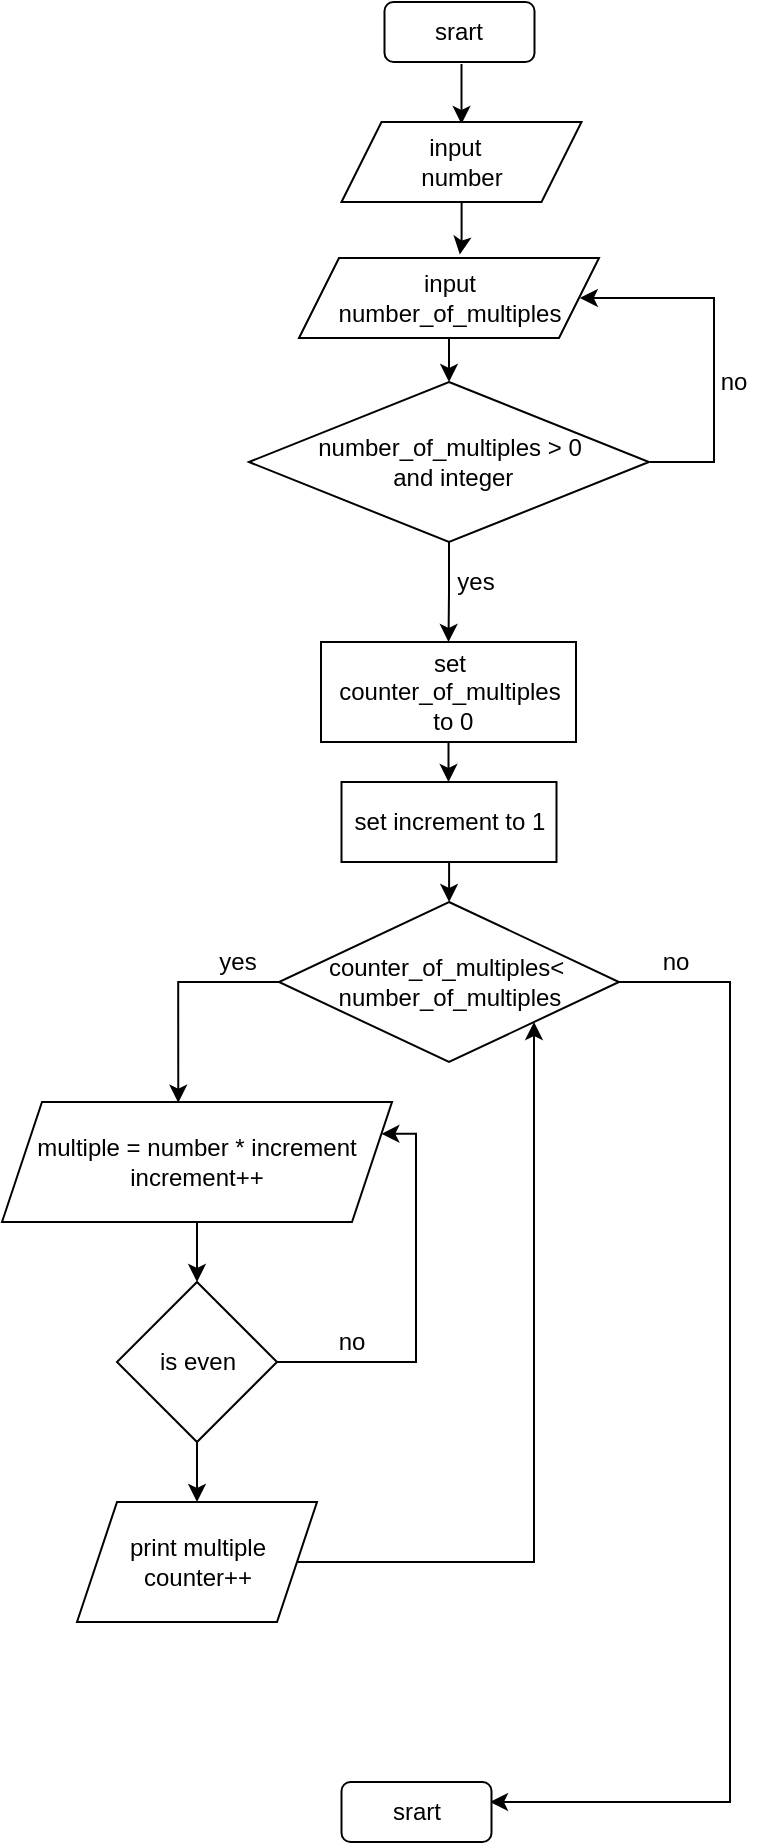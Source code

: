 <mxfile version="13.10.0" type="github">
  <diagram id="tGF7H5uUlwIdLpmkDhyI" name="Page-1">
    <mxGraphModel dx="1426" dy="826" grid="1" gridSize="10" guides="1" tooltips="1" connect="1" arrows="1" fold="1" page="1" pageScale="1" pageWidth="850" pageHeight="1100" math="0" shadow="0">
      <root>
        <mxCell id="0" />
        <mxCell id="1" parent="0" />
        <mxCell id="VQ7xvZIGsXk5vnAWynab-6" style="edgeStyle=orthogonalEdgeStyle;rounded=0;orthogonalLoop=1;jettySize=auto;html=1;" parent="1" edge="1">
          <mxGeometry relative="1" as="geometry">
            <mxPoint x="462.75" y="151" as="targetPoint" />
            <mxPoint x="462.75" y="121" as="sourcePoint" />
          </mxGeometry>
        </mxCell>
        <mxCell id="VQ7xvZIGsXk5vnAWynab-1" value="srart" style="rounded=1;whiteSpace=wrap;html=1;" parent="1" vertex="1">
          <mxGeometry x="424.25" y="90" width="75" height="30" as="geometry" />
        </mxCell>
        <mxCell id="Exc8WeCtPPxjWU2LooyD-18" style="edgeStyle=orthogonalEdgeStyle;rounded=0;orthogonalLoop=1;jettySize=auto;html=1;entryX=0.536;entryY=-0.045;entryDx=0;entryDy=0;entryPerimeter=0;" edge="1" parent="1" source="VQ7xvZIGsXk5vnAWynab-2" target="VQ7xvZIGsXk5vnAWynab-3">
          <mxGeometry relative="1" as="geometry" />
        </mxCell>
        <mxCell id="VQ7xvZIGsXk5vnAWynab-2" value="input &amp;nbsp;&lt;br&gt;number" style="shape=parallelogram;perimeter=parallelogramPerimeter;whiteSpace=wrap;html=1;fixedSize=1;" parent="1" vertex="1">
          <mxGeometry x="402.75" y="150" width="120" height="40" as="geometry" />
        </mxCell>
        <mxCell id="Exc8WeCtPPxjWU2LooyD-7" value="" style="edgeStyle=orthogonalEdgeStyle;rounded=0;orthogonalLoop=1;jettySize=auto;html=1;" edge="1" parent="1" source="VQ7xvZIGsXk5vnAWynab-3" target="Exc8WeCtPPxjWU2LooyD-6">
          <mxGeometry relative="1" as="geometry" />
        </mxCell>
        <mxCell id="VQ7xvZIGsXk5vnAWynab-3" value="&amp;nbsp;input&amp;nbsp;&lt;br&gt;number_of_multiples" style="shape=parallelogram;perimeter=parallelogramPerimeter;whiteSpace=wrap;html=1;fixedSize=1;" parent="1" vertex="1">
          <mxGeometry x="381.5" y="218" width="150" height="40" as="geometry" />
        </mxCell>
        <mxCell id="VQ7xvZIGsXk5vnAWynab-10" style="edgeStyle=orthogonalEdgeStyle;rounded=0;orthogonalLoop=1;jettySize=auto;html=1;entryX=0.5;entryY=0;entryDx=0;entryDy=0;" parent="1" source="VQ7xvZIGsXk5vnAWynab-4" target="VQ7xvZIGsXk5vnAWynab-9" edge="1">
          <mxGeometry relative="1" as="geometry" />
        </mxCell>
        <mxCell id="VQ7xvZIGsXk5vnAWynab-4" value="set counter_of_multiples&lt;br&gt;&amp;nbsp;to 0" style="rounded=0;whiteSpace=wrap;html=1;" parent="1" vertex="1">
          <mxGeometry x="392.5" y="410" width="127.5" height="50" as="geometry" />
        </mxCell>
        <mxCell id="VQ7xvZIGsXk5vnAWynab-5" style="edgeStyle=orthogonalEdgeStyle;rounded=0;orthogonalLoop=1;jettySize=auto;html=1;exitX=0.5;exitY=1;exitDx=0;exitDy=0;" parent="1" edge="1">
          <mxGeometry relative="1" as="geometry">
            <mxPoint x="462.75" y="191" as="sourcePoint" />
            <mxPoint x="462.75" y="191" as="targetPoint" />
          </mxGeometry>
        </mxCell>
        <mxCell id="VQ7xvZIGsXk5vnAWynab-12" style="edgeStyle=orthogonalEdgeStyle;rounded=0;orthogonalLoop=1;jettySize=auto;html=1;" parent="1" source="VQ7xvZIGsXk5vnAWynab-9" target="VQ7xvZIGsXk5vnAWynab-11" edge="1">
          <mxGeometry relative="1" as="geometry" />
        </mxCell>
        <mxCell id="VQ7xvZIGsXk5vnAWynab-9" value="set increment to 1" style="rounded=0;whiteSpace=wrap;html=1;" parent="1" vertex="1">
          <mxGeometry x="402.75" y="480" width="107.5" height="40" as="geometry" />
        </mxCell>
        <mxCell id="Exc8WeCtPPxjWU2LooyD-26" style="edgeStyle=orthogonalEdgeStyle;rounded=0;orthogonalLoop=1;jettySize=auto;html=1;entryX=0.452;entryY=0.006;entryDx=0;entryDy=0;entryPerimeter=0;" edge="1" parent="1" source="VQ7xvZIGsXk5vnAWynab-11" target="VQ7xvZIGsXk5vnAWynab-20">
          <mxGeometry relative="1" as="geometry">
            <Array as="points">
              <mxPoint x="321" y="580" />
            </Array>
          </mxGeometry>
        </mxCell>
        <mxCell id="Exc8WeCtPPxjWU2LooyD-31" style="edgeStyle=orthogonalEdgeStyle;rounded=0;orthogonalLoop=1;jettySize=auto;html=1;" edge="1" parent="1">
          <mxGeometry relative="1" as="geometry">
            <mxPoint x="477" y="990" as="targetPoint" />
            <mxPoint x="538.486" y="580.007" as="sourcePoint" />
            <Array as="points">
              <mxPoint x="597" y="580" />
              <mxPoint x="597" y="990" />
              <mxPoint x="477" y="990" />
            </Array>
          </mxGeometry>
        </mxCell>
        <mxCell id="VQ7xvZIGsXk5vnAWynab-11" value="counter_of_multiples&amp;lt;&amp;nbsp;&lt;br&gt;number_of_multiples" style="rhombus;whiteSpace=wrap;html=1;" parent="1" vertex="1">
          <mxGeometry x="371.5" y="540" width="170" height="80" as="geometry" />
        </mxCell>
        <mxCell id="VQ7xvZIGsXk5vnAWynab-18" value="no" style="text;html=1;strokeColor=none;fillColor=none;align=center;verticalAlign=middle;whiteSpace=wrap;rounded=0;" parent="1" vertex="1">
          <mxGeometry x="550" y="560" width="40" height="20" as="geometry" />
        </mxCell>
        <mxCell id="Exc8WeCtPPxjWU2LooyD-25" style="edgeStyle=orthogonalEdgeStyle;rounded=0;orthogonalLoop=1;jettySize=auto;html=1;entryX=0.5;entryY=0;entryDx=0;entryDy=0;" edge="1" parent="1" source="VQ7xvZIGsXk5vnAWynab-20" target="VQ7xvZIGsXk5vnAWynab-21">
          <mxGeometry relative="1" as="geometry" />
        </mxCell>
        <mxCell id="VQ7xvZIGsXk5vnAWynab-20" value="multiple = number * increment&lt;br&gt;increment++" style="shape=parallelogram;perimeter=parallelogramPerimeter;whiteSpace=wrap;html=1;fixedSize=1;" parent="1" vertex="1">
          <mxGeometry x="233" y="640" width="195" height="60" as="geometry" />
        </mxCell>
        <mxCell id="Exc8WeCtPPxjWU2LooyD-20" style="edgeStyle=orthogonalEdgeStyle;rounded=0;orthogonalLoop=1;jettySize=auto;html=1;entryX=1;entryY=0.25;entryDx=0;entryDy=0;" edge="1" parent="1" source="VQ7xvZIGsXk5vnAWynab-21">
          <mxGeometry relative="1" as="geometry">
            <mxPoint x="422.688" y="655.938" as="targetPoint" />
            <Array as="points">
              <mxPoint x="440" y="770" />
              <mxPoint x="440" y="656" />
            </Array>
          </mxGeometry>
        </mxCell>
        <mxCell id="Exc8WeCtPPxjWU2LooyD-27" style="edgeStyle=orthogonalEdgeStyle;rounded=0;orthogonalLoop=1;jettySize=auto;html=1;entryX=0.5;entryY=0;entryDx=0;entryDy=0;" edge="1" parent="1" source="VQ7xvZIGsXk5vnAWynab-21" target="VQ7xvZIGsXk5vnAWynab-24">
          <mxGeometry relative="1" as="geometry" />
        </mxCell>
        <mxCell id="VQ7xvZIGsXk5vnAWynab-21" value="is even" style="rhombus;whiteSpace=wrap;html=1;" parent="1" vertex="1">
          <mxGeometry x="290.5" y="730" width="80" height="80" as="geometry" />
        </mxCell>
        <mxCell id="Exc8WeCtPPxjWU2LooyD-28" style="edgeStyle=orthogonalEdgeStyle;rounded=0;orthogonalLoop=1;jettySize=auto;html=1;entryX=1;entryY=1;entryDx=0;entryDy=0;" edge="1" parent="1" source="VQ7xvZIGsXk5vnAWynab-24" target="VQ7xvZIGsXk5vnAWynab-11">
          <mxGeometry relative="1" as="geometry">
            <mxPoint x="520" y="660" as="targetPoint" />
            <Array as="points">
              <mxPoint x="499" y="870" />
            </Array>
          </mxGeometry>
        </mxCell>
        <mxCell id="VQ7xvZIGsXk5vnAWynab-24" value="print multiple&lt;br&gt;counter++" style="shape=parallelogram;perimeter=parallelogramPerimeter;whiteSpace=wrap;html=1;fixedSize=1;" parent="1" vertex="1">
          <mxGeometry x="270.5" y="840" width="120" height="60" as="geometry" />
        </mxCell>
        <mxCell id="Exc8WeCtPPxjWU2LooyD-2" style="edgeStyle=orthogonalEdgeStyle;rounded=0;orthogonalLoop=1;jettySize=auto;html=1;exitX=0.5;exitY=1;exitDx=0;exitDy=0;" edge="1" parent="1">
          <mxGeometry relative="1" as="geometry">
            <mxPoint x="461.5" y="226" as="sourcePoint" />
            <mxPoint x="461.5" y="226" as="targetPoint" />
          </mxGeometry>
        </mxCell>
        <mxCell id="Exc8WeCtPPxjWU2LooyD-8" style="edgeStyle=orthogonalEdgeStyle;rounded=0;orthogonalLoop=1;jettySize=auto;html=1;entryX=0.5;entryY=0;entryDx=0;entryDy=0;" edge="1" parent="1" source="Exc8WeCtPPxjWU2LooyD-6" target="VQ7xvZIGsXk5vnAWynab-4">
          <mxGeometry relative="1" as="geometry" />
        </mxCell>
        <mxCell id="Exc8WeCtPPxjWU2LooyD-10" style="edgeStyle=orthogonalEdgeStyle;rounded=0;orthogonalLoop=1;jettySize=auto;html=1;entryX=0.936;entryY=0.5;entryDx=0;entryDy=0;entryPerimeter=0;" edge="1" parent="1" target="VQ7xvZIGsXk5vnAWynab-3">
          <mxGeometry relative="1" as="geometry">
            <mxPoint x="526" y="238" as="targetPoint" />
            <mxPoint x="557" y="320" as="sourcePoint" />
            <Array as="points">
              <mxPoint x="589" y="320" />
              <mxPoint x="589" y="238" />
            </Array>
          </mxGeometry>
        </mxCell>
        <mxCell id="Exc8WeCtPPxjWU2LooyD-6" value="&lt;span&gt;number_of_multiples &amp;gt; 0&lt;br&gt;&amp;nbsp;and integer&lt;/span&gt;" style="rhombus;whiteSpace=wrap;html=1;" vertex="1" parent="1">
          <mxGeometry x="356.5" y="280" width="200" height="80" as="geometry" />
        </mxCell>
        <mxCell id="Exc8WeCtPPxjWU2LooyD-14" value="no" style="text;html=1;strokeColor=none;fillColor=none;align=center;verticalAlign=middle;whiteSpace=wrap;rounded=0;" vertex="1" parent="1">
          <mxGeometry x="579" y="270" width="40" height="20" as="geometry" />
        </mxCell>
        <mxCell id="Exc8WeCtPPxjWU2LooyD-15" value="yes" style="text;html=1;strokeColor=none;fillColor=none;align=center;verticalAlign=middle;whiteSpace=wrap;rounded=0;" vertex="1" parent="1">
          <mxGeometry x="450" y="370" width="40" height="20" as="geometry" />
        </mxCell>
        <mxCell id="Exc8WeCtPPxjWU2LooyD-21" value="no" style="text;html=1;strokeColor=none;fillColor=none;align=center;verticalAlign=middle;whiteSpace=wrap;rounded=0;" vertex="1" parent="1">
          <mxGeometry x="388" y="750" width="40" height="20" as="geometry" />
        </mxCell>
        <mxCell id="Exc8WeCtPPxjWU2LooyD-30" value="srart" style="rounded=1;whiteSpace=wrap;html=1;" vertex="1" parent="1">
          <mxGeometry x="402.75" y="980" width="75" height="30" as="geometry" />
        </mxCell>
        <mxCell id="Exc8WeCtPPxjWU2LooyD-32" value="yes" style="text;html=1;strokeColor=none;fillColor=none;align=center;verticalAlign=middle;whiteSpace=wrap;rounded=0;" vertex="1" parent="1">
          <mxGeometry x="330.5" y="560" width="40" height="20" as="geometry" />
        </mxCell>
      </root>
    </mxGraphModel>
  </diagram>
</mxfile>
